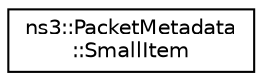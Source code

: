 digraph "Graphical Class Hierarchy"
{
 // LATEX_PDF_SIZE
  edge [fontname="Helvetica",fontsize="10",labelfontname="Helvetica",labelfontsize="10"];
  node [fontname="Helvetica",fontsize="10",shape=record];
  rankdir="LR";
  Node0 [label="ns3::PacketMetadata\l::SmallItem",height=0.2,width=0.4,color="black", fillcolor="white", style="filled",URL="$structns3_1_1_packet_metadata_1_1_small_item.html",tooltip="SmallItem structure."];
}
